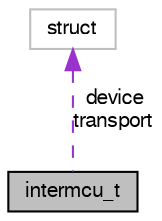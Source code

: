 digraph "intermcu_t"
{
  edge [fontname="FreeSans",fontsize="10",labelfontname="FreeSans",labelfontsize="10"];
  node [fontname="FreeSans",fontsize="10",shape=record];
  Node1 [label="intermcu_t",height=0.2,width=0.4,color="black", fillcolor="grey75", style="filled", fontcolor="black"];
  Node2 -> Node1 [dir="back",color="darkorchid3",fontsize="10",style="dashed",label=" device\ntransport" ,fontname="FreeSans"];
  Node2 [label="struct",height=0.2,width=0.4,color="grey75", fillcolor="white", style="filled"];
}
